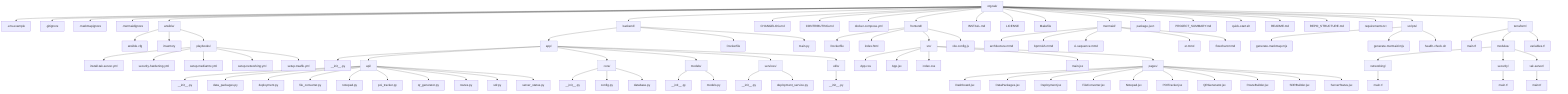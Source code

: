 flowchart TB
classDef dir fill:#eef,stroke:#99c,stroke-width:1px;
d__["otg-tak/"]:::dir
f__env_example[".env.example"]
f__gitignore[".gitignore"]
f__markmapignore[".markmapignore"]
f__mermaidignore[".mermaidignore"]
d_ansible["ansible/"]:::dir
f_ansible_ansible_cfg["ansible.cfg"]
f_ansible_inventory["inventory"]
d_ansible_playbooks["playbooks/"]:::dir
f_ansible_playbooks_install_tak_server_yml["install-tak-server.yml"]
f_ansible_playbooks_security_hardening_yml["security-hardening.yml"]
f_ansible_playbooks_setup_mediamtx_yml["setup-mediamtx.yml"]
f_ansible_playbooks_setup_networking_yml["setup-networking.yml"]
f_ansible_playbooks_setup_traefik_yml["setup-traefik.yml"]
d_backend["backend/"]:::dir
d_backend_app["app/"]:::dir
f_backend_app___init___py["__init__.py"]
d_backend_app_api["api/"]:::dir
f_backend_app_api___init___py["__init__.py"]
f_backend_app_api_data_packages_py["data_packages.py"]
f_backend_app_api_deployment_py["deployment.py"]
f_backend_app_api_file_converter_py["file_converter.py"]
f_backend_app_api_notepad_py["notepad.py"]
f_backend_app_api_poi_tracker_py["poi_tracker.py"]
f_backend_app_api_qr_generator_py["qr_generator.py"]
f_backend_app_api_routes_py["routes.py"]
f_backend_app_api_sdr_py["sdr.py"]
f_backend_app_api_server_status_py["server_status.py"]
d_backend_app_core["core/"]:::dir
f_backend_app_core___init___py["__init__.py"]
f_backend_app_core_config_py["config.py"]
f_backend_app_core_database_py["database.py"]
d_backend_app_models["models/"]:::dir
f_backend_app_models___init___py["__init__.py"]
f_backend_app_models_models_py["models.py"]
d_backend_app_services["services/"]:::dir
f_backend_app_services___init___py["__init__.py"]
f_backend_app_services_deployment_service_py["deployment_service.py"]
d_backend_app_utils["utils/"]:::dir
f_backend_app_utils___init___py["__init__.py"]
f_backend_Dockerfile["Dockerfile"]
f_backend_main_py["main.py"]
f_CHANGELOG_md["CHANGELOG.md"]
f_CONTRIBUTING_md["CONTRIBUTING.md"]
f_docker_compose_yml["docker-compose.yml"]
d_frontend["frontend/"]:::dir
f_frontend_Dockerfile["Dockerfile"]
f_frontend_index_html["index.html"]
d_frontend_src["src/"]:::dir
f_frontend_src_App_css["App.css"]
f_frontend_src_App_jsx["App.jsx"]
f_frontend_src_index_css["index.css"]
f_frontend_src_main_jsx["main.jsx"]
d_frontend_src_pages["pages/"]:::dir
f_frontend_src_pages_Dashboard_jsx["Dashboard.jsx"]
f_frontend_src_pages_DataPackages_jsx["DataPackages.jsx"]
f_frontend_src_pages_Deployment_jsx["Deployment.jsx"]
f_frontend_src_pages_FileConverter_jsx["FileConverter.jsx"]
f_frontend_src_pages_Notepad_jsx["Notepad.jsx"]
f_frontend_src_pages_POITracker_jsx["POITracker.jsx"]
f_frontend_src_pages_QRGenerator_jsx["QRGenerator.jsx"]
f_frontend_src_pages_RouteBuilder_jsx["RouteBuilder.jsx"]
f_frontend_src_pages_SDRBuilder_jsx["SDRBuilder.jsx"]
f_frontend_src_pages_ServerStatus_jsx["ServerStatus.jsx"]
f_frontend_vite_config_js["vite.config.js"]
f_INSTALL_md["INSTALL.md"]
f_LICENSE["LICENSE"]
f_Makefile["Makefile"]
d_mermaid["mermaid/"]:::dir
f_mermaid_architecture_mmd["architecture.mmd"]
f_mermaid_bpmnish_mmd["bpmnish.mmd"]
f_mermaid_ci_sequence_mmd["ci-sequence.mmd"]
f_mermaid_er_mmd["er.mmd"]
f_mermaid_flowchart_mmd["flowchart.mmd"]
f_package_json["package.json"]
f_PROJECT_SUMMARY_md["PROJECT_SUMMARY.md"]
f_quick_start_sh["quick-start.sh"]
f_README_md["README.md"]
f_REPO_STRUCTURE_md["REPO_STRUCTURE.md"]
f_requirements_txt["requirements.txt"]
d_scripts["scripts/"]:::dir
f_scripts_generate_markmap_mjs["generate-markmap.mjs"]
f_scripts_generate_mermaid_mjs["generate-mermaid.mjs"]
f_scripts_health_check_sh["health-check.sh"]
d_terraform["terraform/"]:::dir
f_terraform_main_tf["main.tf"]
d_terraform_modules["modules/"]:::dir
d_terraform_modules_networking["networking/"]:::dir
f_terraform_modules_networking_main_tf["main.tf"]
d_terraform_modules_security["security/"]:::dir
f_terraform_modules_security_main_tf["main.tf"]
d_terraform_modules_tak_server["tak-server/"]:::dir
f_terraform_modules_tak_server_main_tf["main.tf"]
f_terraform_variables_tf["variables.tf"]
d__ --> f__env_example
d__ --> f__gitignore
d__ --> f__markmapignore
d__ --> f__mermaidignore
d__ --> d_ansible
d_ansible --> f_ansible_ansible_cfg
d_ansible --> f_ansible_inventory
d_ansible --> d_ansible_playbooks
d_ansible_playbooks --> f_ansible_playbooks_install_tak_server_yml
d_ansible_playbooks --> f_ansible_playbooks_security_hardening_yml
d_ansible_playbooks --> f_ansible_playbooks_setup_mediamtx_yml
d_ansible_playbooks --> f_ansible_playbooks_setup_networking_yml
d_ansible_playbooks --> f_ansible_playbooks_setup_traefik_yml
d__ --> d_backend
d_backend --> d_backend_app
d_backend_app --> f_backend_app___init___py
d_backend_app --> d_backend_app_api
d_backend_app_api --> f_backend_app_api___init___py
d_backend_app_api --> f_backend_app_api_data_packages_py
d_backend_app_api --> f_backend_app_api_deployment_py
d_backend_app_api --> f_backend_app_api_file_converter_py
d_backend_app_api --> f_backend_app_api_notepad_py
d_backend_app_api --> f_backend_app_api_poi_tracker_py
d_backend_app_api --> f_backend_app_api_qr_generator_py
d_backend_app_api --> f_backend_app_api_routes_py
d_backend_app_api --> f_backend_app_api_sdr_py
d_backend_app_api --> f_backend_app_api_server_status_py
d_backend_app --> d_backend_app_core
d_backend_app_core --> f_backend_app_core___init___py
d_backend_app_core --> f_backend_app_core_config_py
d_backend_app_core --> f_backend_app_core_database_py
d_backend_app --> d_backend_app_models
d_backend_app_models --> f_backend_app_models___init___py
d_backend_app_models --> f_backend_app_models_models_py
d_backend_app --> d_backend_app_services
d_backend_app_services --> f_backend_app_services___init___py
d_backend_app_services --> f_backend_app_services_deployment_service_py
d_backend_app --> d_backend_app_utils
d_backend_app_utils --> f_backend_app_utils___init___py
d_backend --> f_backend_Dockerfile
d_backend --> f_backend_main_py
d__ --> f_CHANGELOG_md
d__ --> f_CONTRIBUTING_md
d__ --> f_docker_compose_yml
d__ --> d_frontend
d_frontend --> f_frontend_Dockerfile
d_frontend --> f_frontend_index_html
d_frontend --> d_frontend_src
d_frontend_src --> f_frontend_src_App_css
d_frontend_src --> f_frontend_src_App_jsx
d_frontend_src --> f_frontend_src_index_css
d_frontend_src --> f_frontend_src_main_jsx
d_frontend_src --> d_frontend_src_pages
d_frontend_src_pages --> f_frontend_src_pages_Dashboard_jsx
d_frontend_src_pages --> f_frontend_src_pages_DataPackages_jsx
d_frontend_src_pages --> f_frontend_src_pages_Deployment_jsx
d_frontend_src_pages --> f_frontend_src_pages_FileConverter_jsx
d_frontend_src_pages --> f_frontend_src_pages_Notepad_jsx
d_frontend_src_pages --> f_frontend_src_pages_POITracker_jsx
d_frontend_src_pages --> f_frontend_src_pages_QRGenerator_jsx
d_frontend_src_pages --> f_frontend_src_pages_RouteBuilder_jsx
d_frontend_src_pages --> f_frontend_src_pages_SDRBuilder_jsx
d_frontend_src_pages --> f_frontend_src_pages_ServerStatus_jsx
d_frontend --> f_frontend_vite_config_js
d__ --> f_INSTALL_md
d__ --> f_LICENSE
d__ --> f_Makefile
d__ --> d_mermaid
d_mermaid --> f_mermaid_architecture_mmd
d_mermaid --> f_mermaid_bpmnish_mmd
d_mermaid --> f_mermaid_ci_sequence_mmd
d_mermaid --> f_mermaid_er_mmd
d_mermaid --> f_mermaid_flowchart_mmd
d__ --> f_package_json
d__ --> f_PROJECT_SUMMARY_md
d__ --> f_quick_start_sh
d__ --> f_README_md
d__ --> f_REPO_STRUCTURE_md
d__ --> f_requirements_txt
d__ --> d_scripts
d_scripts --> f_scripts_generate_markmap_mjs
d_scripts --> f_scripts_generate_mermaid_mjs
d_scripts --> f_scripts_health_check_sh
d__ --> d_terraform
d_terraform --> f_terraform_main_tf
d_terraform --> d_terraform_modules
d_terraform_modules --> d_terraform_modules_networking
d_terraform_modules_networking --> f_terraform_modules_networking_main_tf
d_terraform_modules --> d_terraform_modules_security
d_terraform_modules_security --> f_terraform_modules_security_main_tf
d_terraform_modules --> d_terraform_modules_tak_server
d_terraform_modules_tak_server --> f_terraform_modules_tak_server_main_tf
d_terraform --> f_terraform_variables_tf